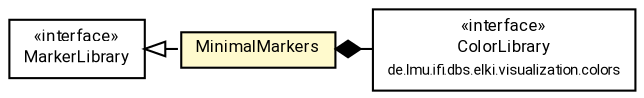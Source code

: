 #!/usr/local/bin/dot
#
# Class diagram 
# Generated by UMLGraph version R5_7_2-60-g0e99a6 (http://www.spinellis.gr/umlgraph/)
#

digraph G {
	graph [fontnames="svg"]
	edge [fontname="Roboto",fontsize=7,labelfontname="Roboto",labelfontsize=7,color="black"];
	node [fontname="Roboto",fontcolor="black",fontsize=8,shape=plaintext,margin=0,width=0,height=0];
	nodesep=0.15;
	ranksep=0.25;
	rankdir=LR;
	// de.lmu.ifi.dbs.elki.visualization.colors.ColorLibrary
	c6947354 [label=<<table title="de.lmu.ifi.dbs.elki.visualization.colors.ColorLibrary" border="0" cellborder="1" cellspacing="0" cellpadding="2" href="../../colors/ColorLibrary.html" target="_parent">
		<tr><td><table border="0" cellspacing="0" cellpadding="1">
		<tr><td align="center" balign="center"> &#171;interface&#187; </td></tr>
		<tr><td align="center" balign="center"> <font face="Roboto">ColorLibrary</font> </td></tr>
		<tr><td align="center" balign="center"> <font face="Roboto" point-size="7.0">de.lmu.ifi.dbs.elki.visualization.colors</font> </td></tr>
		</table></td></tr>
		</table>>, URL="../../colors/ColorLibrary.html"];
	// de.lmu.ifi.dbs.elki.visualization.style.marker.MinimalMarkers
	c6947359 [label=<<table title="de.lmu.ifi.dbs.elki.visualization.style.marker.MinimalMarkers" border="0" cellborder="1" cellspacing="0" cellpadding="2" bgcolor="lemonChiffon" href="MinimalMarkers.html" target="_parent">
		<tr><td><table border="0" cellspacing="0" cellpadding="1">
		<tr><td align="center" balign="center"> <font face="Roboto">MinimalMarkers</font> </td></tr>
		</table></td></tr>
		</table>>, URL="MinimalMarkers.html"];
	// de.lmu.ifi.dbs.elki.visualization.style.marker.MarkerLibrary
	c6947360 [label=<<table title="de.lmu.ifi.dbs.elki.visualization.style.marker.MarkerLibrary" border="0" cellborder="1" cellspacing="0" cellpadding="2" href="MarkerLibrary.html" target="_parent">
		<tr><td><table border="0" cellspacing="0" cellpadding="1">
		<tr><td align="center" balign="center"> &#171;interface&#187; </td></tr>
		<tr><td align="center" balign="center"> <font face="Roboto">MarkerLibrary</font> </td></tr>
		</table></td></tr>
		</table>>, URL="MarkerLibrary.html"];
	// de.lmu.ifi.dbs.elki.visualization.style.marker.MinimalMarkers implements de.lmu.ifi.dbs.elki.visualization.style.marker.MarkerLibrary
	c6947360 -> c6947359 [arrowtail=empty,style=dashed,dir=back,weight=9];
	// de.lmu.ifi.dbs.elki.visualization.style.marker.MinimalMarkers composed de.lmu.ifi.dbs.elki.visualization.colors.ColorLibrary
	c6947359 -> c6947354 [arrowhead=none,arrowtail=diamond,dir=back,weight=6];
}

